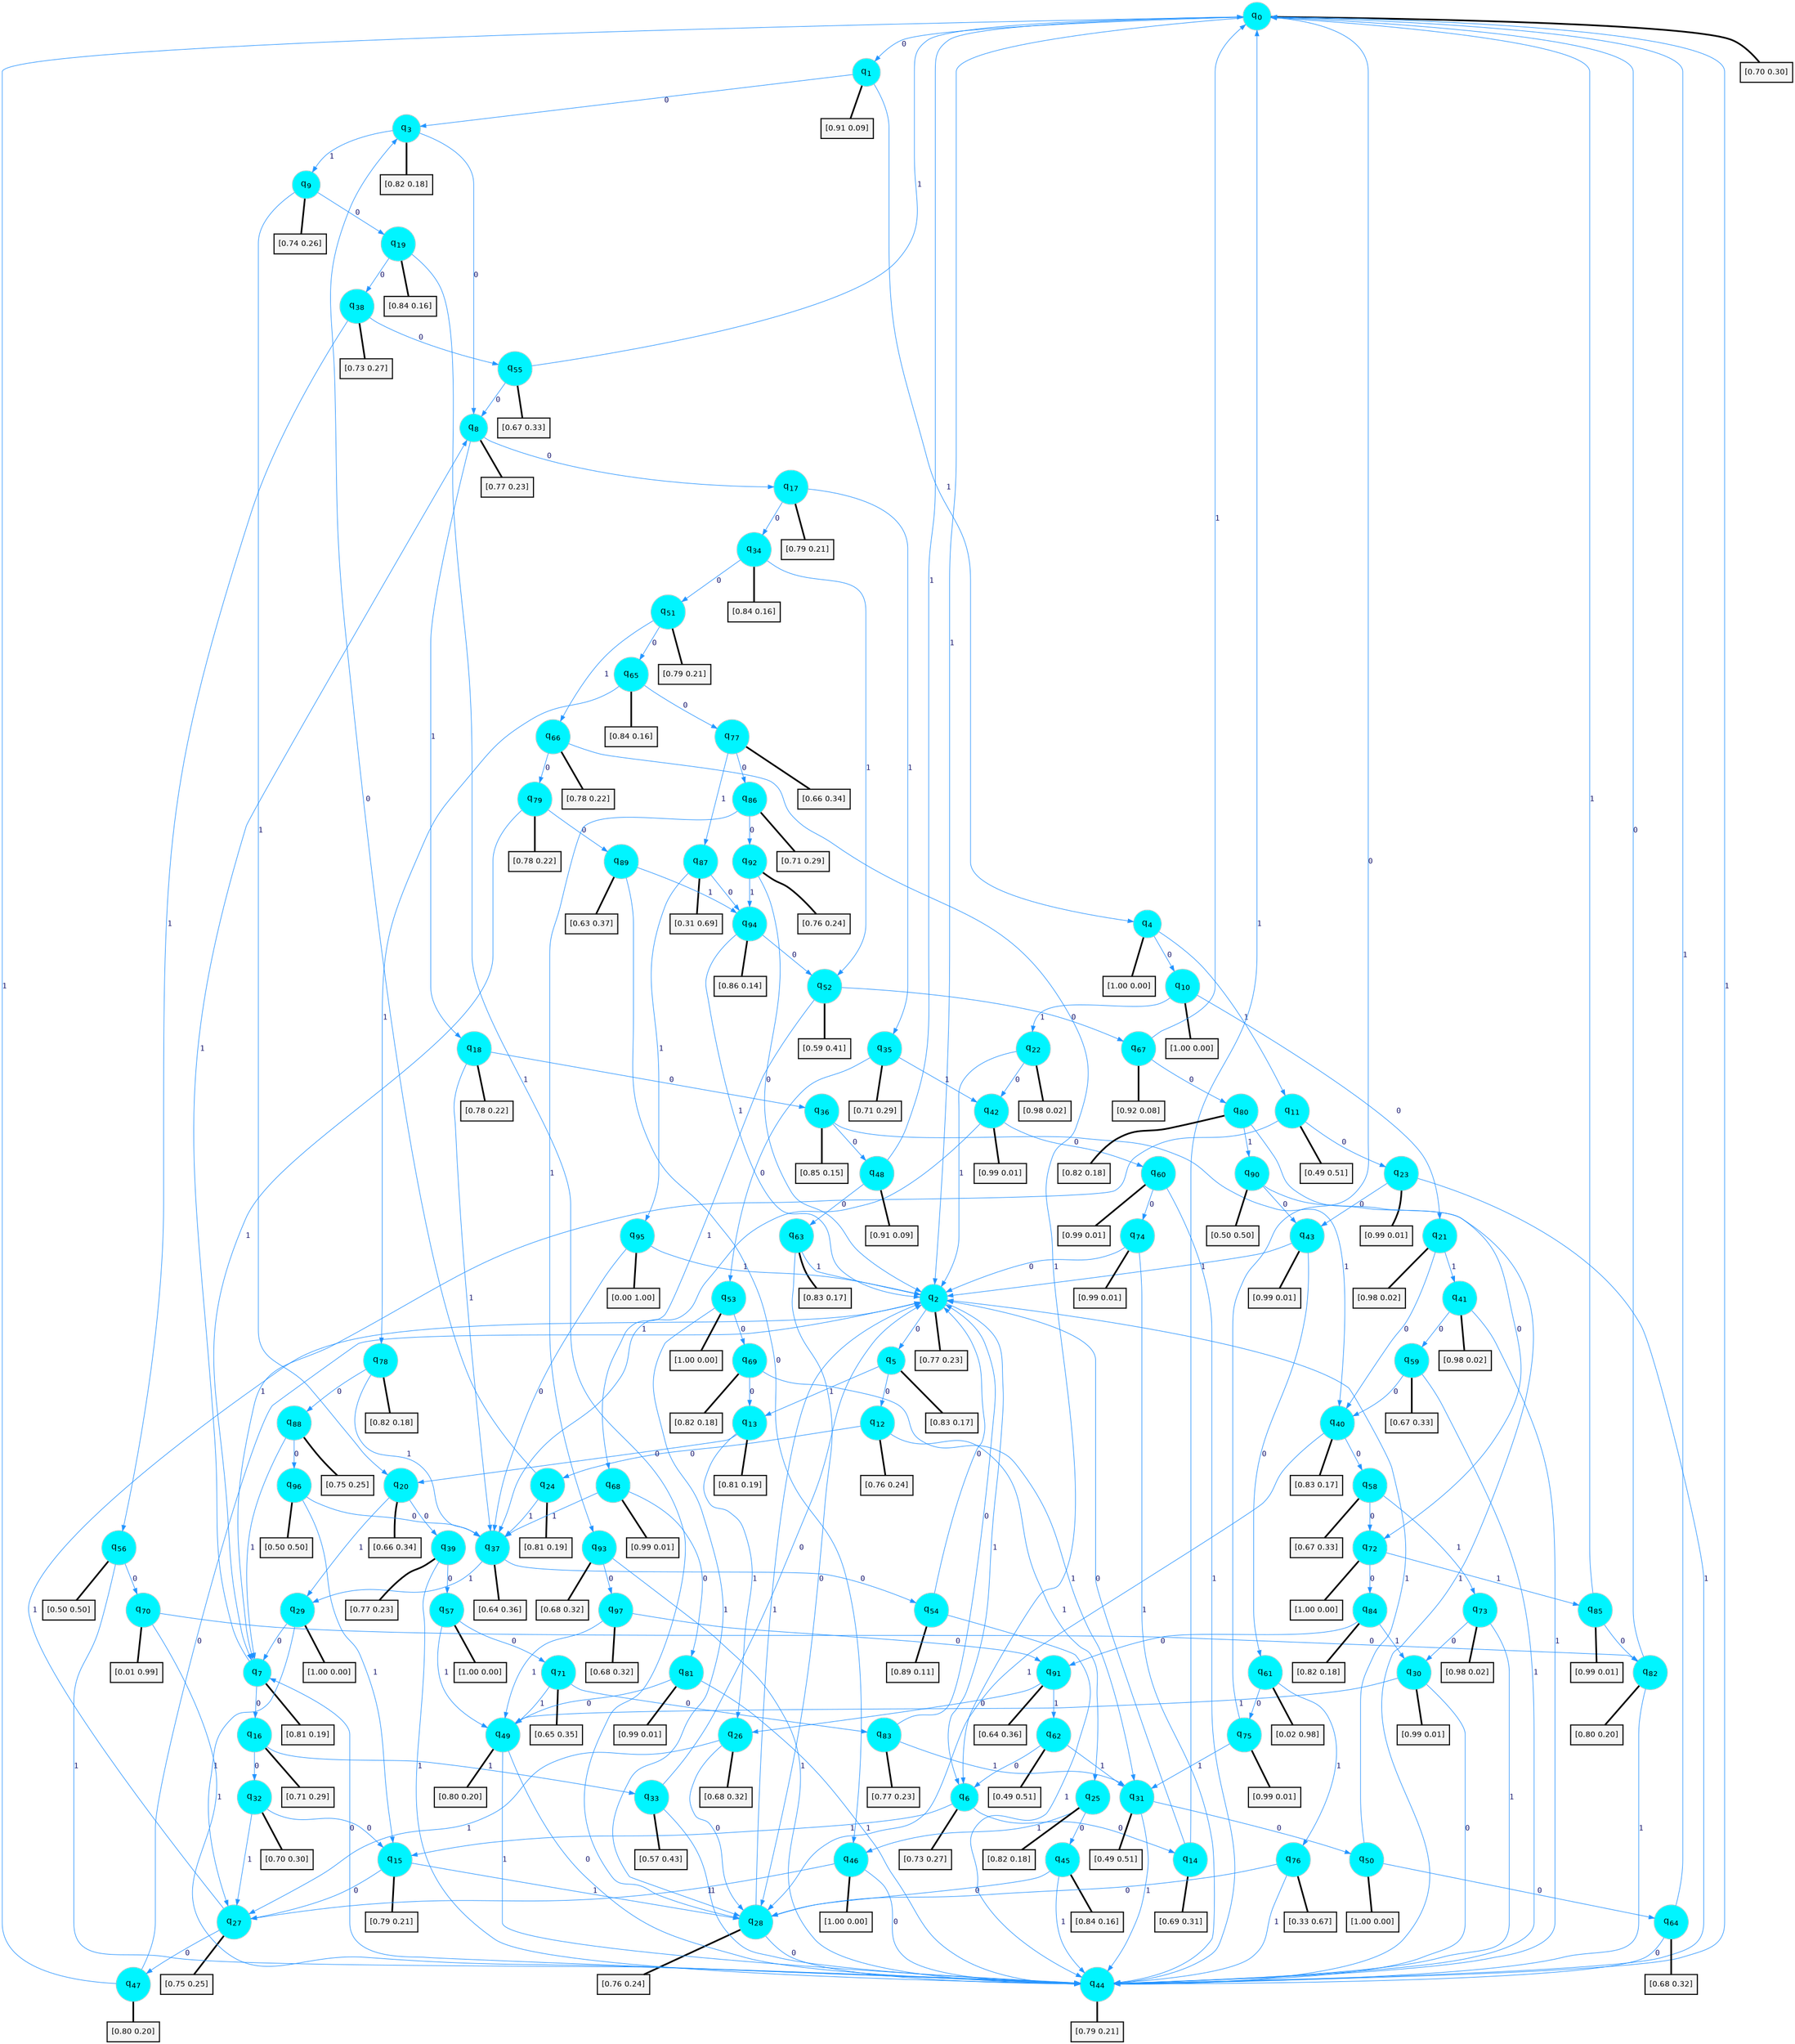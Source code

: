 digraph G {
graph [
bgcolor=transparent, dpi=300, rankdir=TD, size="40,25"];
node [
color=gray, fillcolor=turquoise1, fontcolor=black, fontname=Helvetica, fontsize=16, fontweight=bold, shape=circle, style=filled];
edge [
arrowsize=1, color=dodgerblue1, fontcolor=midnightblue, fontname=courier, fontweight=bold, penwidth=1, style=solid, weight=20];
0[label=<q<SUB>0</SUB>>];
1[label=<q<SUB>1</SUB>>];
2[label=<q<SUB>2</SUB>>];
3[label=<q<SUB>3</SUB>>];
4[label=<q<SUB>4</SUB>>];
5[label=<q<SUB>5</SUB>>];
6[label=<q<SUB>6</SUB>>];
7[label=<q<SUB>7</SUB>>];
8[label=<q<SUB>8</SUB>>];
9[label=<q<SUB>9</SUB>>];
10[label=<q<SUB>10</SUB>>];
11[label=<q<SUB>11</SUB>>];
12[label=<q<SUB>12</SUB>>];
13[label=<q<SUB>13</SUB>>];
14[label=<q<SUB>14</SUB>>];
15[label=<q<SUB>15</SUB>>];
16[label=<q<SUB>16</SUB>>];
17[label=<q<SUB>17</SUB>>];
18[label=<q<SUB>18</SUB>>];
19[label=<q<SUB>19</SUB>>];
20[label=<q<SUB>20</SUB>>];
21[label=<q<SUB>21</SUB>>];
22[label=<q<SUB>22</SUB>>];
23[label=<q<SUB>23</SUB>>];
24[label=<q<SUB>24</SUB>>];
25[label=<q<SUB>25</SUB>>];
26[label=<q<SUB>26</SUB>>];
27[label=<q<SUB>27</SUB>>];
28[label=<q<SUB>28</SUB>>];
29[label=<q<SUB>29</SUB>>];
30[label=<q<SUB>30</SUB>>];
31[label=<q<SUB>31</SUB>>];
32[label=<q<SUB>32</SUB>>];
33[label=<q<SUB>33</SUB>>];
34[label=<q<SUB>34</SUB>>];
35[label=<q<SUB>35</SUB>>];
36[label=<q<SUB>36</SUB>>];
37[label=<q<SUB>37</SUB>>];
38[label=<q<SUB>38</SUB>>];
39[label=<q<SUB>39</SUB>>];
40[label=<q<SUB>40</SUB>>];
41[label=<q<SUB>41</SUB>>];
42[label=<q<SUB>42</SUB>>];
43[label=<q<SUB>43</SUB>>];
44[label=<q<SUB>44</SUB>>];
45[label=<q<SUB>45</SUB>>];
46[label=<q<SUB>46</SUB>>];
47[label=<q<SUB>47</SUB>>];
48[label=<q<SUB>48</SUB>>];
49[label=<q<SUB>49</SUB>>];
50[label=<q<SUB>50</SUB>>];
51[label=<q<SUB>51</SUB>>];
52[label=<q<SUB>52</SUB>>];
53[label=<q<SUB>53</SUB>>];
54[label=<q<SUB>54</SUB>>];
55[label=<q<SUB>55</SUB>>];
56[label=<q<SUB>56</SUB>>];
57[label=<q<SUB>57</SUB>>];
58[label=<q<SUB>58</SUB>>];
59[label=<q<SUB>59</SUB>>];
60[label=<q<SUB>60</SUB>>];
61[label=<q<SUB>61</SUB>>];
62[label=<q<SUB>62</SUB>>];
63[label=<q<SUB>63</SUB>>];
64[label=<q<SUB>64</SUB>>];
65[label=<q<SUB>65</SUB>>];
66[label=<q<SUB>66</SUB>>];
67[label=<q<SUB>67</SUB>>];
68[label=<q<SUB>68</SUB>>];
69[label=<q<SUB>69</SUB>>];
70[label=<q<SUB>70</SUB>>];
71[label=<q<SUB>71</SUB>>];
72[label=<q<SUB>72</SUB>>];
73[label=<q<SUB>73</SUB>>];
74[label=<q<SUB>74</SUB>>];
75[label=<q<SUB>75</SUB>>];
76[label=<q<SUB>76</SUB>>];
77[label=<q<SUB>77</SUB>>];
78[label=<q<SUB>78</SUB>>];
79[label=<q<SUB>79</SUB>>];
80[label=<q<SUB>80</SUB>>];
81[label=<q<SUB>81</SUB>>];
82[label=<q<SUB>82</SUB>>];
83[label=<q<SUB>83</SUB>>];
84[label=<q<SUB>84</SUB>>];
85[label=<q<SUB>85</SUB>>];
86[label=<q<SUB>86</SUB>>];
87[label=<q<SUB>87</SUB>>];
88[label=<q<SUB>88</SUB>>];
89[label=<q<SUB>89</SUB>>];
90[label=<q<SUB>90</SUB>>];
91[label=<q<SUB>91</SUB>>];
92[label=<q<SUB>92</SUB>>];
93[label=<q<SUB>93</SUB>>];
94[label=<q<SUB>94</SUB>>];
95[label=<q<SUB>95</SUB>>];
96[label=<q<SUB>96</SUB>>];
97[label=<q<SUB>97</SUB>>];
98[label="[0.70 0.30]", shape=box,fontcolor=black, fontname=Helvetica, fontsize=14, penwidth=2, fillcolor=whitesmoke,color=black];
99[label="[0.91 0.09]", shape=box,fontcolor=black, fontname=Helvetica, fontsize=14, penwidth=2, fillcolor=whitesmoke,color=black];
100[label="[0.77 0.23]", shape=box,fontcolor=black, fontname=Helvetica, fontsize=14, penwidth=2, fillcolor=whitesmoke,color=black];
101[label="[0.82 0.18]", shape=box,fontcolor=black, fontname=Helvetica, fontsize=14, penwidth=2, fillcolor=whitesmoke,color=black];
102[label="[1.00 0.00]", shape=box,fontcolor=black, fontname=Helvetica, fontsize=14, penwidth=2, fillcolor=whitesmoke,color=black];
103[label="[0.83 0.17]", shape=box,fontcolor=black, fontname=Helvetica, fontsize=14, penwidth=2, fillcolor=whitesmoke,color=black];
104[label="[0.73 0.27]", shape=box,fontcolor=black, fontname=Helvetica, fontsize=14, penwidth=2, fillcolor=whitesmoke,color=black];
105[label="[0.81 0.19]", shape=box,fontcolor=black, fontname=Helvetica, fontsize=14, penwidth=2, fillcolor=whitesmoke,color=black];
106[label="[0.77 0.23]", shape=box,fontcolor=black, fontname=Helvetica, fontsize=14, penwidth=2, fillcolor=whitesmoke,color=black];
107[label="[0.74 0.26]", shape=box,fontcolor=black, fontname=Helvetica, fontsize=14, penwidth=2, fillcolor=whitesmoke,color=black];
108[label="[1.00 0.00]", shape=box,fontcolor=black, fontname=Helvetica, fontsize=14, penwidth=2, fillcolor=whitesmoke,color=black];
109[label="[0.49 0.51]", shape=box,fontcolor=black, fontname=Helvetica, fontsize=14, penwidth=2, fillcolor=whitesmoke,color=black];
110[label="[0.76 0.24]", shape=box,fontcolor=black, fontname=Helvetica, fontsize=14, penwidth=2, fillcolor=whitesmoke,color=black];
111[label="[0.81 0.19]", shape=box,fontcolor=black, fontname=Helvetica, fontsize=14, penwidth=2, fillcolor=whitesmoke,color=black];
112[label="[0.69 0.31]", shape=box,fontcolor=black, fontname=Helvetica, fontsize=14, penwidth=2, fillcolor=whitesmoke,color=black];
113[label="[0.79 0.21]", shape=box,fontcolor=black, fontname=Helvetica, fontsize=14, penwidth=2, fillcolor=whitesmoke,color=black];
114[label="[0.71 0.29]", shape=box,fontcolor=black, fontname=Helvetica, fontsize=14, penwidth=2, fillcolor=whitesmoke,color=black];
115[label="[0.79 0.21]", shape=box,fontcolor=black, fontname=Helvetica, fontsize=14, penwidth=2, fillcolor=whitesmoke,color=black];
116[label="[0.78 0.22]", shape=box,fontcolor=black, fontname=Helvetica, fontsize=14, penwidth=2, fillcolor=whitesmoke,color=black];
117[label="[0.84 0.16]", shape=box,fontcolor=black, fontname=Helvetica, fontsize=14, penwidth=2, fillcolor=whitesmoke,color=black];
118[label="[0.66 0.34]", shape=box,fontcolor=black, fontname=Helvetica, fontsize=14, penwidth=2, fillcolor=whitesmoke,color=black];
119[label="[0.98 0.02]", shape=box,fontcolor=black, fontname=Helvetica, fontsize=14, penwidth=2, fillcolor=whitesmoke,color=black];
120[label="[0.98 0.02]", shape=box,fontcolor=black, fontname=Helvetica, fontsize=14, penwidth=2, fillcolor=whitesmoke,color=black];
121[label="[0.99 0.01]", shape=box,fontcolor=black, fontname=Helvetica, fontsize=14, penwidth=2, fillcolor=whitesmoke,color=black];
122[label="[0.81 0.19]", shape=box,fontcolor=black, fontname=Helvetica, fontsize=14, penwidth=2, fillcolor=whitesmoke,color=black];
123[label="[0.82 0.18]", shape=box,fontcolor=black, fontname=Helvetica, fontsize=14, penwidth=2, fillcolor=whitesmoke,color=black];
124[label="[0.68 0.32]", shape=box,fontcolor=black, fontname=Helvetica, fontsize=14, penwidth=2, fillcolor=whitesmoke,color=black];
125[label="[0.75 0.25]", shape=box,fontcolor=black, fontname=Helvetica, fontsize=14, penwidth=2, fillcolor=whitesmoke,color=black];
126[label="[0.76 0.24]", shape=box,fontcolor=black, fontname=Helvetica, fontsize=14, penwidth=2, fillcolor=whitesmoke,color=black];
127[label="[1.00 0.00]", shape=box,fontcolor=black, fontname=Helvetica, fontsize=14, penwidth=2, fillcolor=whitesmoke,color=black];
128[label="[0.99 0.01]", shape=box,fontcolor=black, fontname=Helvetica, fontsize=14, penwidth=2, fillcolor=whitesmoke,color=black];
129[label="[0.49 0.51]", shape=box,fontcolor=black, fontname=Helvetica, fontsize=14, penwidth=2, fillcolor=whitesmoke,color=black];
130[label="[0.70 0.30]", shape=box,fontcolor=black, fontname=Helvetica, fontsize=14, penwidth=2, fillcolor=whitesmoke,color=black];
131[label="[0.57 0.43]", shape=box,fontcolor=black, fontname=Helvetica, fontsize=14, penwidth=2, fillcolor=whitesmoke,color=black];
132[label="[0.84 0.16]", shape=box,fontcolor=black, fontname=Helvetica, fontsize=14, penwidth=2, fillcolor=whitesmoke,color=black];
133[label="[0.71 0.29]", shape=box,fontcolor=black, fontname=Helvetica, fontsize=14, penwidth=2, fillcolor=whitesmoke,color=black];
134[label="[0.85 0.15]", shape=box,fontcolor=black, fontname=Helvetica, fontsize=14, penwidth=2, fillcolor=whitesmoke,color=black];
135[label="[0.64 0.36]", shape=box,fontcolor=black, fontname=Helvetica, fontsize=14, penwidth=2, fillcolor=whitesmoke,color=black];
136[label="[0.73 0.27]", shape=box,fontcolor=black, fontname=Helvetica, fontsize=14, penwidth=2, fillcolor=whitesmoke,color=black];
137[label="[0.77 0.23]", shape=box,fontcolor=black, fontname=Helvetica, fontsize=14, penwidth=2, fillcolor=whitesmoke,color=black];
138[label="[0.83 0.17]", shape=box,fontcolor=black, fontname=Helvetica, fontsize=14, penwidth=2, fillcolor=whitesmoke,color=black];
139[label="[0.98 0.02]", shape=box,fontcolor=black, fontname=Helvetica, fontsize=14, penwidth=2, fillcolor=whitesmoke,color=black];
140[label="[0.99 0.01]", shape=box,fontcolor=black, fontname=Helvetica, fontsize=14, penwidth=2, fillcolor=whitesmoke,color=black];
141[label="[0.99 0.01]", shape=box,fontcolor=black, fontname=Helvetica, fontsize=14, penwidth=2, fillcolor=whitesmoke,color=black];
142[label="[0.79 0.21]", shape=box,fontcolor=black, fontname=Helvetica, fontsize=14, penwidth=2, fillcolor=whitesmoke,color=black];
143[label="[0.84 0.16]", shape=box,fontcolor=black, fontname=Helvetica, fontsize=14, penwidth=2, fillcolor=whitesmoke,color=black];
144[label="[1.00 0.00]", shape=box,fontcolor=black, fontname=Helvetica, fontsize=14, penwidth=2, fillcolor=whitesmoke,color=black];
145[label="[0.80 0.20]", shape=box,fontcolor=black, fontname=Helvetica, fontsize=14, penwidth=2, fillcolor=whitesmoke,color=black];
146[label="[0.91 0.09]", shape=box,fontcolor=black, fontname=Helvetica, fontsize=14, penwidth=2, fillcolor=whitesmoke,color=black];
147[label="[0.80 0.20]", shape=box,fontcolor=black, fontname=Helvetica, fontsize=14, penwidth=2, fillcolor=whitesmoke,color=black];
148[label="[1.00 0.00]", shape=box,fontcolor=black, fontname=Helvetica, fontsize=14, penwidth=2, fillcolor=whitesmoke,color=black];
149[label="[0.79 0.21]", shape=box,fontcolor=black, fontname=Helvetica, fontsize=14, penwidth=2, fillcolor=whitesmoke,color=black];
150[label="[0.59 0.41]", shape=box,fontcolor=black, fontname=Helvetica, fontsize=14, penwidth=2, fillcolor=whitesmoke,color=black];
151[label="[1.00 0.00]", shape=box,fontcolor=black, fontname=Helvetica, fontsize=14, penwidth=2, fillcolor=whitesmoke,color=black];
152[label="[0.89 0.11]", shape=box,fontcolor=black, fontname=Helvetica, fontsize=14, penwidth=2, fillcolor=whitesmoke,color=black];
153[label="[0.67 0.33]", shape=box,fontcolor=black, fontname=Helvetica, fontsize=14, penwidth=2, fillcolor=whitesmoke,color=black];
154[label="[0.50 0.50]", shape=box,fontcolor=black, fontname=Helvetica, fontsize=14, penwidth=2, fillcolor=whitesmoke,color=black];
155[label="[1.00 0.00]", shape=box,fontcolor=black, fontname=Helvetica, fontsize=14, penwidth=2, fillcolor=whitesmoke,color=black];
156[label="[0.67 0.33]", shape=box,fontcolor=black, fontname=Helvetica, fontsize=14, penwidth=2, fillcolor=whitesmoke,color=black];
157[label="[0.67 0.33]", shape=box,fontcolor=black, fontname=Helvetica, fontsize=14, penwidth=2, fillcolor=whitesmoke,color=black];
158[label="[0.99 0.01]", shape=box,fontcolor=black, fontname=Helvetica, fontsize=14, penwidth=2, fillcolor=whitesmoke,color=black];
159[label="[0.02 0.98]", shape=box,fontcolor=black, fontname=Helvetica, fontsize=14, penwidth=2, fillcolor=whitesmoke,color=black];
160[label="[0.49 0.51]", shape=box,fontcolor=black, fontname=Helvetica, fontsize=14, penwidth=2, fillcolor=whitesmoke,color=black];
161[label="[0.83 0.17]", shape=box,fontcolor=black, fontname=Helvetica, fontsize=14, penwidth=2, fillcolor=whitesmoke,color=black];
162[label="[0.68 0.32]", shape=box,fontcolor=black, fontname=Helvetica, fontsize=14, penwidth=2, fillcolor=whitesmoke,color=black];
163[label="[0.84 0.16]", shape=box,fontcolor=black, fontname=Helvetica, fontsize=14, penwidth=2, fillcolor=whitesmoke,color=black];
164[label="[0.78 0.22]", shape=box,fontcolor=black, fontname=Helvetica, fontsize=14, penwidth=2, fillcolor=whitesmoke,color=black];
165[label="[0.92 0.08]", shape=box,fontcolor=black, fontname=Helvetica, fontsize=14, penwidth=2, fillcolor=whitesmoke,color=black];
166[label="[0.99 0.01]", shape=box,fontcolor=black, fontname=Helvetica, fontsize=14, penwidth=2, fillcolor=whitesmoke,color=black];
167[label="[0.82 0.18]", shape=box,fontcolor=black, fontname=Helvetica, fontsize=14, penwidth=2, fillcolor=whitesmoke,color=black];
168[label="[0.01 0.99]", shape=box,fontcolor=black, fontname=Helvetica, fontsize=14, penwidth=2, fillcolor=whitesmoke,color=black];
169[label="[0.65 0.35]", shape=box,fontcolor=black, fontname=Helvetica, fontsize=14, penwidth=2, fillcolor=whitesmoke,color=black];
170[label="[1.00 0.00]", shape=box,fontcolor=black, fontname=Helvetica, fontsize=14, penwidth=2, fillcolor=whitesmoke,color=black];
171[label="[0.98 0.02]", shape=box,fontcolor=black, fontname=Helvetica, fontsize=14, penwidth=2, fillcolor=whitesmoke,color=black];
172[label="[0.99 0.01]", shape=box,fontcolor=black, fontname=Helvetica, fontsize=14, penwidth=2, fillcolor=whitesmoke,color=black];
173[label="[0.99 0.01]", shape=box,fontcolor=black, fontname=Helvetica, fontsize=14, penwidth=2, fillcolor=whitesmoke,color=black];
174[label="[0.33 0.67]", shape=box,fontcolor=black, fontname=Helvetica, fontsize=14, penwidth=2, fillcolor=whitesmoke,color=black];
175[label="[0.66 0.34]", shape=box,fontcolor=black, fontname=Helvetica, fontsize=14, penwidth=2, fillcolor=whitesmoke,color=black];
176[label="[0.82 0.18]", shape=box,fontcolor=black, fontname=Helvetica, fontsize=14, penwidth=2, fillcolor=whitesmoke,color=black];
177[label="[0.78 0.22]", shape=box,fontcolor=black, fontname=Helvetica, fontsize=14, penwidth=2, fillcolor=whitesmoke,color=black];
178[label="[0.82 0.18]", shape=box,fontcolor=black, fontname=Helvetica, fontsize=14, penwidth=2, fillcolor=whitesmoke,color=black];
179[label="[0.99 0.01]", shape=box,fontcolor=black, fontname=Helvetica, fontsize=14, penwidth=2, fillcolor=whitesmoke,color=black];
180[label="[0.80 0.20]", shape=box,fontcolor=black, fontname=Helvetica, fontsize=14, penwidth=2, fillcolor=whitesmoke,color=black];
181[label="[0.77 0.23]", shape=box,fontcolor=black, fontname=Helvetica, fontsize=14, penwidth=2, fillcolor=whitesmoke,color=black];
182[label="[0.82 0.18]", shape=box,fontcolor=black, fontname=Helvetica, fontsize=14, penwidth=2, fillcolor=whitesmoke,color=black];
183[label="[0.99 0.01]", shape=box,fontcolor=black, fontname=Helvetica, fontsize=14, penwidth=2, fillcolor=whitesmoke,color=black];
184[label="[0.71 0.29]", shape=box,fontcolor=black, fontname=Helvetica, fontsize=14, penwidth=2, fillcolor=whitesmoke,color=black];
185[label="[0.31 0.69]", shape=box,fontcolor=black, fontname=Helvetica, fontsize=14, penwidth=2, fillcolor=whitesmoke,color=black];
186[label="[0.75 0.25]", shape=box,fontcolor=black, fontname=Helvetica, fontsize=14, penwidth=2, fillcolor=whitesmoke,color=black];
187[label="[0.63 0.37]", shape=box,fontcolor=black, fontname=Helvetica, fontsize=14, penwidth=2, fillcolor=whitesmoke,color=black];
188[label="[0.50 0.50]", shape=box,fontcolor=black, fontname=Helvetica, fontsize=14, penwidth=2, fillcolor=whitesmoke,color=black];
189[label="[0.64 0.36]", shape=box,fontcolor=black, fontname=Helvetica, fontsize=14, penwidth=2, fillcolor=whitesmoke,color=black];
190[label="[0.76 0.24]", shape=box,fontcolor=black, fontname=Helvetica, fontsize=14, penwidth=2, fillcolor=whitesmoke,color=black];
191[label="[0.68 0.32]", shape=box,fontcolor=black, fontname=Helvetica, fontsize=14, penwidth=2, fillcolor=whitesmoke,color=black];
192[label="[0.86 0.14]", shape=box,fontcolor=black, fontname=Helvetica, fontsize=14, penwidth=2, fillcolor=whitesmoke,color=black];
193[label="[0.00 1.00]", shape=box,fontcolor=black, fontname=Helvetica, fontsize=14, penwidth=2, fillcolor=whitesmoke,color=black];
194[label="[0.50 0.50]", shape=box,fontcolor=black, fontname=Helvetica, fontsize=14, penwidth=2, fillcolor=whitesmoke,color=black];
195[label="[0.68 0.32]", shape=box,fontcolor=black, fontname=Helvetica, fontsize=14, penwidth=2, fillcolor=whitesmoke,color=black];
0->1 [label=0];
0->2 [label=1];
0->98 [arrowhead=none, penwidth=3,color=black];
1->3 [label=0];
1->4 [label=1];
1->99 [arrowhead=none, penwidth=3,color=black];
2->5 [label=0];
2->6 [label=1];
2->100 [arrowhead=none, penwidth=3,color=black];
3->8 [label=0];
3->9 [label=1];
3->101 [arrowhead=none, penwidth=3,color=black];
4->10 [label=0];
4->11 [label=1];
4->102 [arrowhead=none, penwidth=3,color=black];
5->12 [label=0];
5->13 [label=1];
5->103 [arrowhead=none, penwidth=3,color=black];
6->14 [label=0];
6->15 [label=1];
6->104 [arrowhead=none, penwidth=3,color=black];
7->16 [label=0];
7->8 [label=1];
7->105 [arrowhead=none, penwidth=3,color=black];
8->17 [label=0];
8->18 [label=1];
8->106 [arrowhead=none, penwidth=3,color=black];
9->19 [label=0];
9->20 [label=1];
9->107 [arrowhead=none, penwidth=3,color=black];
10->21 [label=0];
10->22 [label=1];
10->108 [arrowhead=none, penwidth=3,color=black];
11->23 [label=0];
11->7 [label=1];
11->109 [arrowhead=none, penwidth=3,color=black];
12->24 [label=0];
12->25 [label=1];
12->110 [arrowhead=none, penwidth=3,color=black];
13->20 [label=0];
13->26 [label=1];
13->111 [arrowhead=none, penwidth=3,color=black];
14->2 [label=0];
14->0 [label=1];
14->112 [arrowhead=none, penwidth=3,color=black];
15->27 [label=0];
15->28 [label=1];
15->113 [arrowhead=none, penwidth=3,color=black];
16->32 [label=0];
16->33 [label=1];
16->114 [arrowhead=none, penwidth=3,color=black];
17->34 [label=0];
17->35 [label=1];
17->115 [arrowhead=none, penwidth=3,color=black];
18->36 [label=0];
18->37 [label=1];
18->116 [arrowhead=none, penwidth=3,color=black];
19->38 [label=0];
19->28 [label=1];
19->117 [arrowhead=none, penwidth=3,color=black];
20->39 [label=0];
20->29 [label=1];
20->118 [arrowhead=none, penwidth=3,color=black];
21->40 [label=0];
21->41 [label=1];
21->119 [arrowhead=none, penwidth=3,color=black];
22->42 [label=0];
22->2 [label=1];
22->120 [arrowhead=none, penwidth=3,color=black];
23->43 [label=0];
23->44 [label=1];
23->121 [arrowhead=none, penwidth=3,color=black];
24->3 [label=0];
24->37 [label=1];
24->122 [arrowhead=none, penwidth=3,color=black];
25->45 [label=0];
25->46 [label=1];
25->123 [arrowhead=none, penwidth=3,color=black];
26->28 [label=0];
26->27 [label=1];
26->124 [arrowhead=none, penwidth=3,color=black];
27->47 [label=0];
27->2 [label=1];
27->125 [arrowhead=none, penwidth=3,color=black];
28->44 [label=0];
28->2 [label=1];
28->126 [arrowhead=none, penwidth=3,color=black];
29->7 [label=0];
29->27 [label=1];
29->127 [arrowhead=none, penwidth=3,color=black];
30->44 [label=0];
30->49 [label=1];
30->128 [arrowhead=none, penwidth=3,color=black];
31->50 [label=0];
31->44 [label=1];
31->129 [arrowhead=none, penwidth=3,color=black];
32->15 [label=0];
32->27 [label=1];
32->130 [arrowhead=none, penwidth=3,color=black];
33->2 [label=0];
33->44 [label=1];
33->131 [arrowhead=none, penwidth=3,color=black];
34->51 [label=0];
34->52 [label=1];
34->132 [arrowhead=none, penwidth=3,color=black];
35->53 [label=0];
35->42 [label=1];
35->133 [arrowhead=none, penwidth=3,color=black];
36->48 [label=0];
36->40 [label=1];
36->134 [arrowhead=none, penwidth=3,color=black];
37->54 [label=0];
37->29 [label=1];
37->135 [arrowhead=none, penwidth=3,color=black];
38->55 [label=0];
38->56 [label=1];
38->136 [arrowhead=none, penwidth=3,color=black];
39->57 [label=0];
39->44 [label=1];
39->137 [arrowhead=none, penwidth=3,color=black];
40->58 [label=0];
40->28 [label=1];
40->138 [arrowhead=none, penwidth=3,color=black];
41->59 [label=0];
41->44 [label=1];
41->139 [arrowhead=none, penwidth=3,color=black];
42->60 [label=0];
42->37 [label=1];
42->140 [arrowhead=none, penwidth=3,color=black];
43->61 [label=0];
43->2 [label=1];
43->141 [arrowhead=none, penwidth=3,color=black];
44->7 [label=0];
44->0 [label=1];
44->142 [arrowhead=none, penwidth=3,color=black];
45->28 [label=0];
45->44 [label=1];
45->143 [arrowhead=none, penwidth=3,color=black];
46->44 [label=0];
46->27 [label=1];
46->144 [arrowhead=none, penwidth=3,color=black];
47->2 [label=0];
47->0 [label=1];
47->145 [arrowhead=none, penwidth=3,color=black];
48->63 [label=0];
48->0 [label=1];
48->146 [arrowhead=none, penwidth=3,color=black];
49->44 [label=0];
49->44 [label=1];
49->147 [arrowhead=none, penwidth=3,color=black];
50->64 [label=0];
50->2 [label=1];
50->148 [arrowhead=none, penwidth=3,color=black];
51->65 [label=0];
51->66 [label=1];
51->149 [arrowhead=none, penwidth=3,color=black];
52->67 [label=0];
52->68 [label=1];
52->150 [arrowhead=none, penwidth=3,color=black];
53->69 [label=0];
53->28 [label=1];
53->151 [arrowhead=none, penwidth=3,color=black];
54->2 [label=0];
54->44 [label=1];
54->152 [arrowhead=none, penwidth=3,color=black];
55->8 [label=0];
55->0 [label=1];
55->153 [arrowhead=none, penwidth=3,color=black];
56->70 [label=0];
56->44 [label=1];
56->154 [arrowhead=none, penwidth=3,color=black];
57->71 [label=0];
57->49 [label=1];
57->155 [arrowhead=none, penwidth=3,color=black];
58->72 [label=0];
58->73 [label=1];
58->156 [arrowhead=none, penwidth=3,color=black];
59->40 [label=0];
59->44 [label=1];
59->157 [arrowhead=none, penwidth=3,color=black];
60->74 [label=0];
60->44 [label=1];
60->158 [arrowhead=none, penwidth=3,color=black];
61->75 [label=0];
61->76 [label=1];
61->159 [arrowhead=none, penwidth=3,color=black];
62->6 [label=0];
62->31 [label=1];
62->160 [arrowhead=none, penwidth=3,color=black];
63->28 [label=0];
63->2 [label=1];
63->161 [arrowhead=none, penwidth=3,color=black];
64->44 [label=0];
64->0 [label=1];
64->162 [arrowhead=none, penwidth=3,color=black];
65->77 [label=0];
65->78 [label=1];
65->163 [arrowhead=none, penwidth=3,color=black];
66->79 [label=0];
66->6 [label=1];
66->164 [arrowhead=none, penwidth=3,color=black];
67->80 [label=0];
67->0 [label=1];
67->165 [arrowhead=none, penwidth=3,color=black];
68->81 [label=0];
68->37 [label=1];
68->166 [arrowhead=none, penwidth=3,color=black];
69->13 [label=0];
69->31 [label=1];
69->167 [arrowhead=none, penwidth=3,color=black];
70->82 [label=0];
70->44 [label=1];
70->168 [arrowhead=none, penwidth=3,color=black];
71->83 [label=0];
71->49 [label=1];
71->169 [arrowhead=none, penwidth=3,color=black];
72->84 [label=0];
72->85 [label=1];
72->170 [arrowhead=none, penwidth=3,color=black];
73->30 [label=0];
73->44 [label=1];
73->171 [arrowhead=none, penwidth=3,color=black];
74->2 [label=0];
74->44 [label=1];
74->172 [arrowhead=none, penwidth=3,color=black];
75->0 [label=0];
75->31 [label=1];
75->173 [arrowhead=none, penwidth=3,color=black];
76->28 [label=0];
76->44 [label=1];
76->174 [arrowhead=none, penwidth=3,color=black];
77->86 [label=0];
77->87 [label=1];
77->175 [arrowhead=none, penwidth=3,color=black];
78->88 [label=0];
78->37 [label=1];
78->176 [arrowhead=none, penwidth=3,color=black];
79->89 [label=0];
79->7 [label=1];
79->177 [arrowhead=none, penwidth=3,color=black];
80->72 [label=0];
80->90 [label=1];
80->178 [arrowhead=none, penwidth=3,color=black];
81->49 [label=0];
81->44 [label=1];
81->179 [arrowhead=none, penwidth=3,color=black];
82->0 [label=0];
82->44 [label=1];
82->180 [arrowhead=none, penwidth=3,color=black];
83->2 [label=0];
83->31 [label=1];
83->181 [arrowhead=none, penwidth=3,color=black];
84->91 [label=0];
84->30 [label=1];
84->182 [arrowhead=none, penwidth=3,color=black];
85->82 [label=0];
85->0 [label=1];
85->183 [arrowhead=none, penwidth=3,color=black];
86->92 [label=0];
86->93 [label=1];
86->184 [arrowhead=none, penwidth=3,color=black];
87->94 [label=0];
87->95 [label=1];
87->185 [arrowhead=none, penwidth=3,color=black];
88->96 [label=0];
88->7 [label=1];
88->186 [arrowhead=none, penwidth=3,color=black];
89->46 [label=0];
89->94 [label=1];
89->187 [arrowhead=none, penwidth=3,color=black];
90->43 [label=0];
90->44 [label=1];
90->188 [arrowhead=none, penwidth=3,color=black];
91->26 [label=0];
91->62 [label=1];
91->189 [arrowhead=none, penwidth=3,color=black];
92->2 [label=0];
92->94 [label=1];
92->190 [arrowhead=none, penwidth=3,color=black];
93->97 [label=0];
93->44 [label=1];
93->191 [arrowhead=none, penwidth=3,color=black];
94->52 [label=0];
94->2 [label=1];
94->192 [arrowhead=none, penwidth=3,color=black];
95->37 [label=0];
95->2 [label=1];
95->193 [arrowhead=none, penwidth=3,color=black];
96->37 [label=0];
96->15 [label=1];
96->194 [arrowhead=none, penwidth=3,color=black];
97->91 [label=0];
97->49 [label=1];
97->195 [arrowhead=none, penwidth=3,color=black];
}
